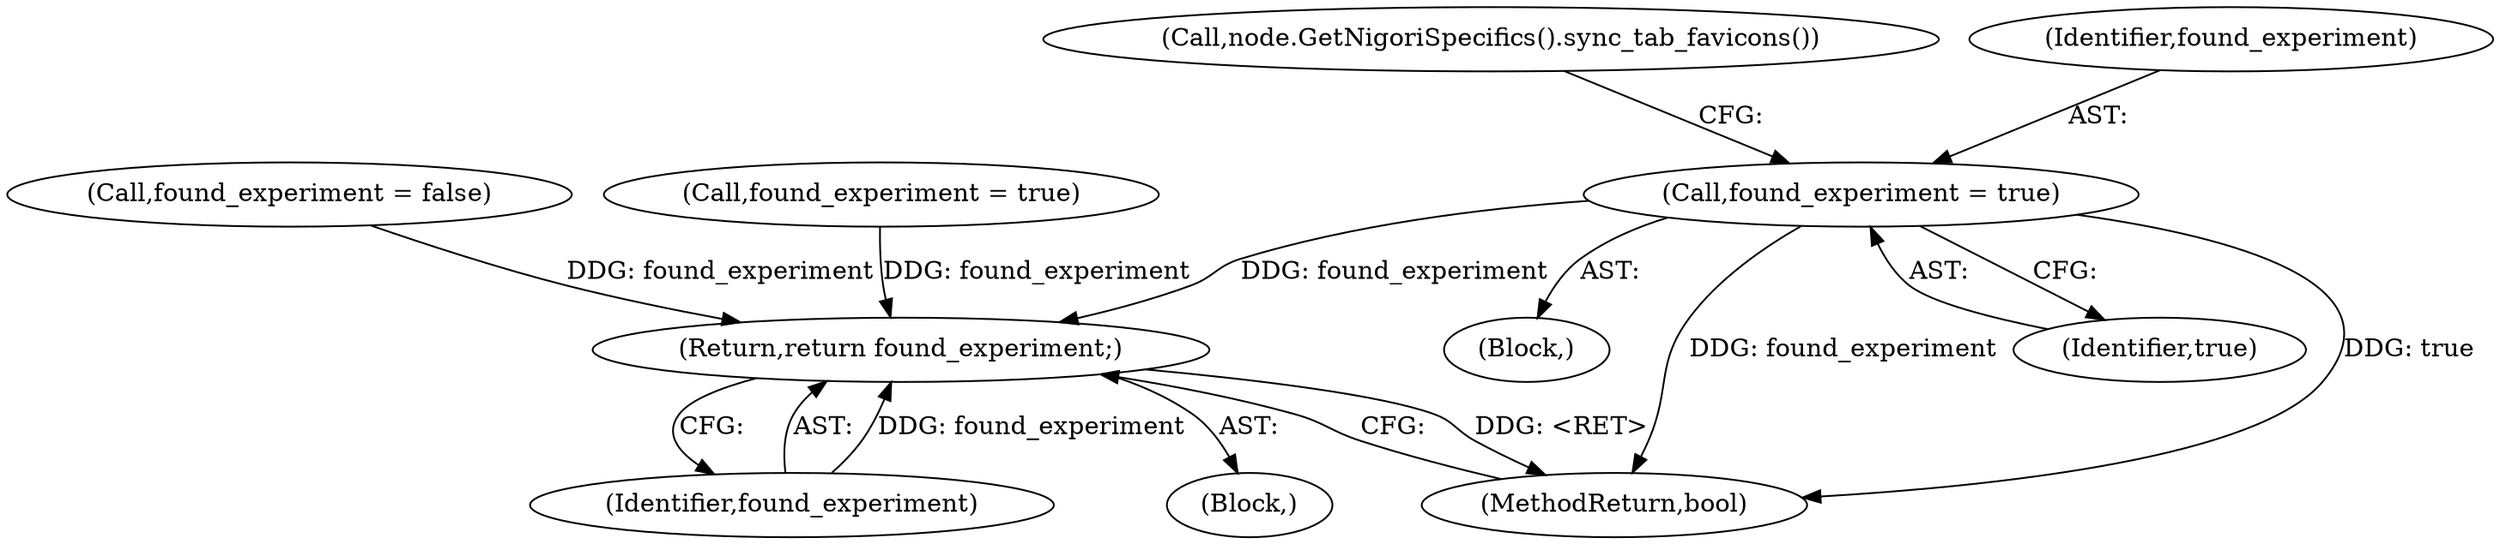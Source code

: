 digraph "1_Chrome_fcd3a7a671ecf2d5f46ea34787d27507a914d2f5_10@del" {
"1000129" [label="(Call,found_experiment = true)"];
"1000143" [label="(Return,return found_experiment;)"];
"1000131" [label="(Identifier,true)"];
"1000102" [label="(Block,)"];
"1000143" [label="(Return,return found_experiment;)"];
"1000118" [label="(Call,found_experiment = false)"];
"1000140" [label="(Call,found_experiment = true)"];
"1000123" [label="(Block,)"];
"1000145" [label="(MethodReturn,bool)"];
"1000133" [label="(Call,node.GetNigoriSpecifics().sync_tab_favicons())"];
"1000130" [label="(Identifier,found_experiment)"];
"1000144" [label="(Identifier,found_experiment)"];
"1000129" [label="(Call,found_experiment = true)"];
"1000129" -> "1000123"  [label="AST: "];
"1000129" -> "1000131"  [label="CFG: "];
"1000130" -> "1000129"  [label="AST: "];
"1000131" -> "1000129"  [label="AST: "];
"1000133" -> "1000129"  [label="CFG: "];
"1000129" -> "1000145"  [label="DDG: found_experiment"];
"1000129" -> "1000145"  [label="DDG: true"];
"1000129" -> "1000143"  [label="DDG: found_experiment"];
"1000143" -> "1000102"  [label="AST: "];
"1000143" -> "1000144"  [label="CFG: "];
"1000144" -> "1000143"  [label="AST: "];
"1000145" -> "1000143"  [label="CFG: "];
"1000143" -> "1000145"  [label="DDG: <RET>"];
"1000144" -> "1000143"  [label="DDG: found_experiment"];
"1000140" -> "1000143"  [label="DDG: found_experiment"];
"1000118" -> "1000143"  [label="DDG: found_experiment"];
}
